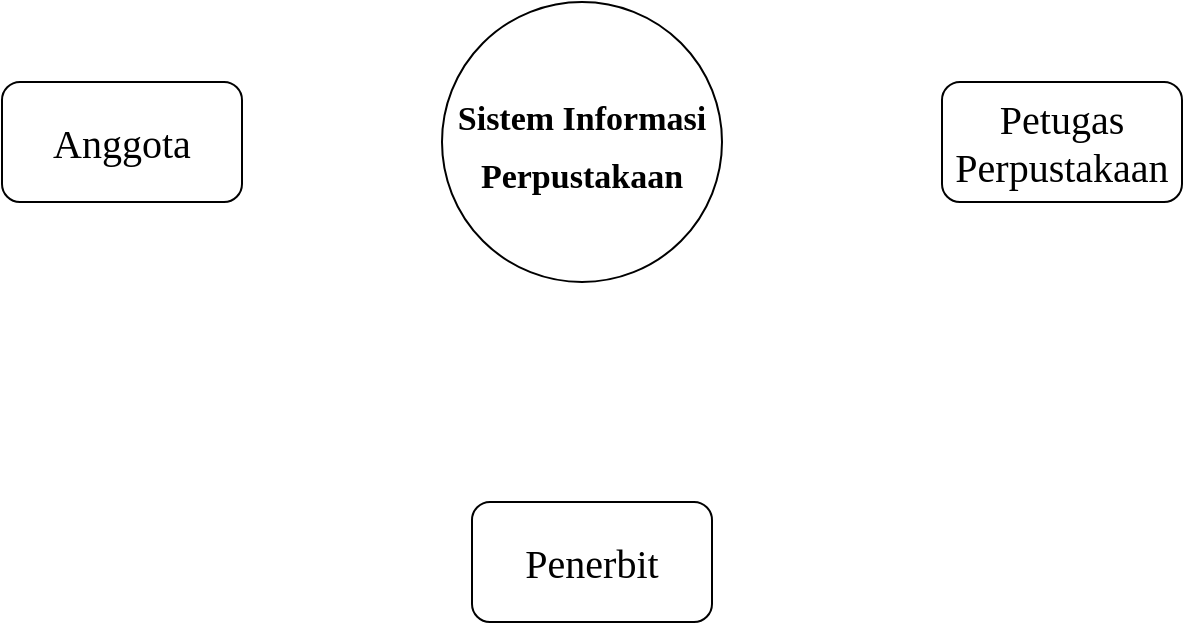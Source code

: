 <mxfile version="24.7.7">
  <diagram name="Page-1" id="-Fqy93Ca_q4n-pF0gZmk">
    <mxGraphModel dx="672" dy="771" grid="1" gridSize="10" guides="1" tooltips="1" connect="1" arrows="1" fold="1" page="1" pageScale="1" pageWidth="850" pageHeight="1100" math="0" shadow="0">
      <root>
        <mxCell id="0" />
        <mxCell id="1" parent="0" />
        <mxCell id="ngBiUThSGBoJejDsIsRN-1" value="&lt;h1&gt;&lt;b&gt;&lt;font style=&quot;font-size: 17px;&quot; face=&quot;Times New Roman&quot;&gt;Sistem Informasi Perpustakaan&lt;/font&gt;&lt;/b&gt;&lt;/h1&gt;" style="ellipse;whiteSpace=wrap;html=1;aspect=fixed;" vertex="1" parent="1">
          <mxGeometry x="350" y="550" width="140" height="140" as="geometry" />
        </mxCell>
        <mxCell id="ngBiUThSGBoJejDsIsRN-3" value="&lt;font style=&quot;font-size: 20px;&quot; face=&quot;Times New Roman&quot;&gt;Penerbit&lt;/font&gt;" style="rounded=1;whiteSpace=wrap;html=1;" vertex="1" parent="1">
          <mxGeometry x="365" y="800" width="120" height="60" as="geometry" />
        </mxCell>
        <mxCell id="ngBiUThSGBoJejDsIsRN-5" value="&lt;font style=&quot;font-size: 20px;&quot; face=&quot;Times New Roman&quot;&gt;Anggota&lt;/font&gt;" style="rounded=1;whiteSpace=wrap;html=1;" vertex="1" parent="1">
          <mxGeometry x="130" y="590" width="120" height="60" as="geometry" />
        </mxCell>
        <mxCell id="ngBiUThSGBoJejDsIsRN-6" value="&lt;font face=&quot;Times New Roman&quot; style=&quot;font-size: 20px;&quot;&gt;Petugas Perpustakaan&lt;/font&gt;" style="rounded=1;whiteSpace=wrap;html=1;" vertex="1" parent="1">
          <mxGeometry x="600" y="590" width="120" height="60" as="geometry" />
        </mxCell>
      </root>
    </mxGraphModel>
  </diagram>
</mxfile>
